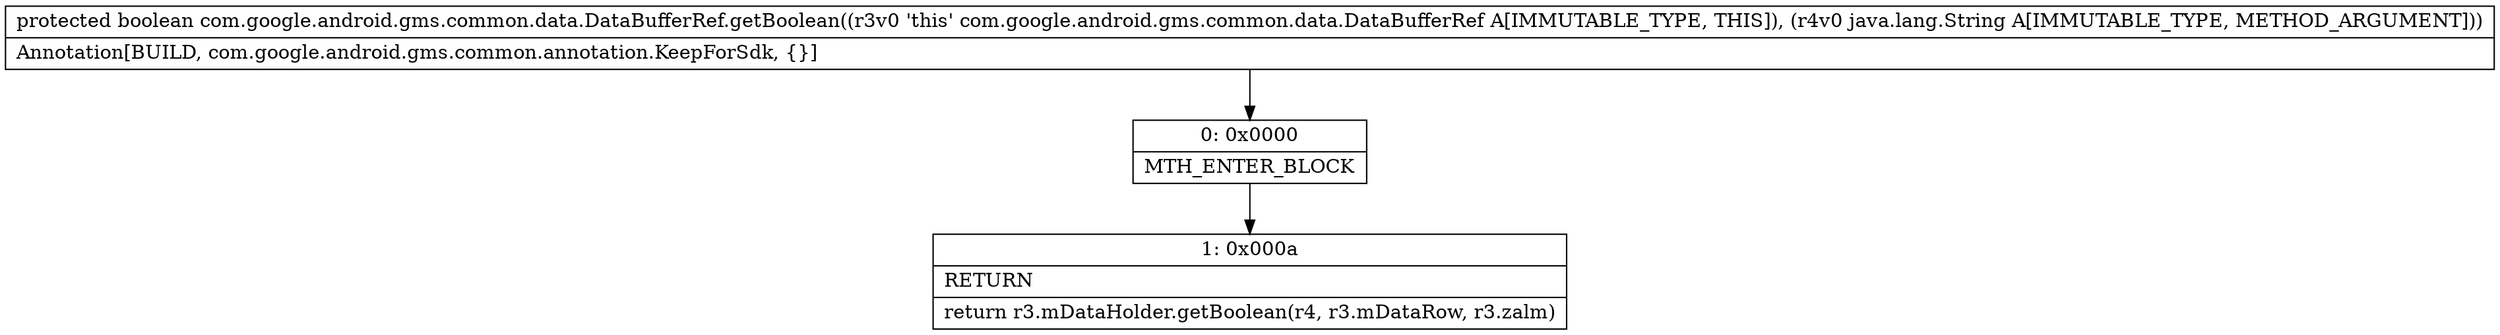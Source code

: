 digraph "CFG forcom.google.android.gms.common.data.DataBufferRef.getBoolean(Ljava\/lang\/String;)Z" {
Node_0 [shape=record,label="{0\:\ 0x0000|MTH_ENTER_BLOCK\l}"];
Node_1 [shape=record,label="{1\:\ 0x000a|RETURN\l|return r3.mDataHolder.getBoolean(r4, r3.mDataRow, r3.zalm)\l}"];
MethodNode[shape=record,label="{protected boolean com.google.android.gms.common.data.DataBufferRef.getBoolean((r3v0 'this' com.google.android.gms.common.data.DataBufferRef A[IMMUTABLE_TYPE, THIS]), (r4v0 java.lang.String A[IMMUTABLE_TYPE, METHOD_ARGUMENT]))  | Annotation[BUILD, com.google.android.gms.common.annotation.KeepForSdk, \{\}]\l}"];
MethodNode -> Node_0;
Node_0 -> Node_1;
}

